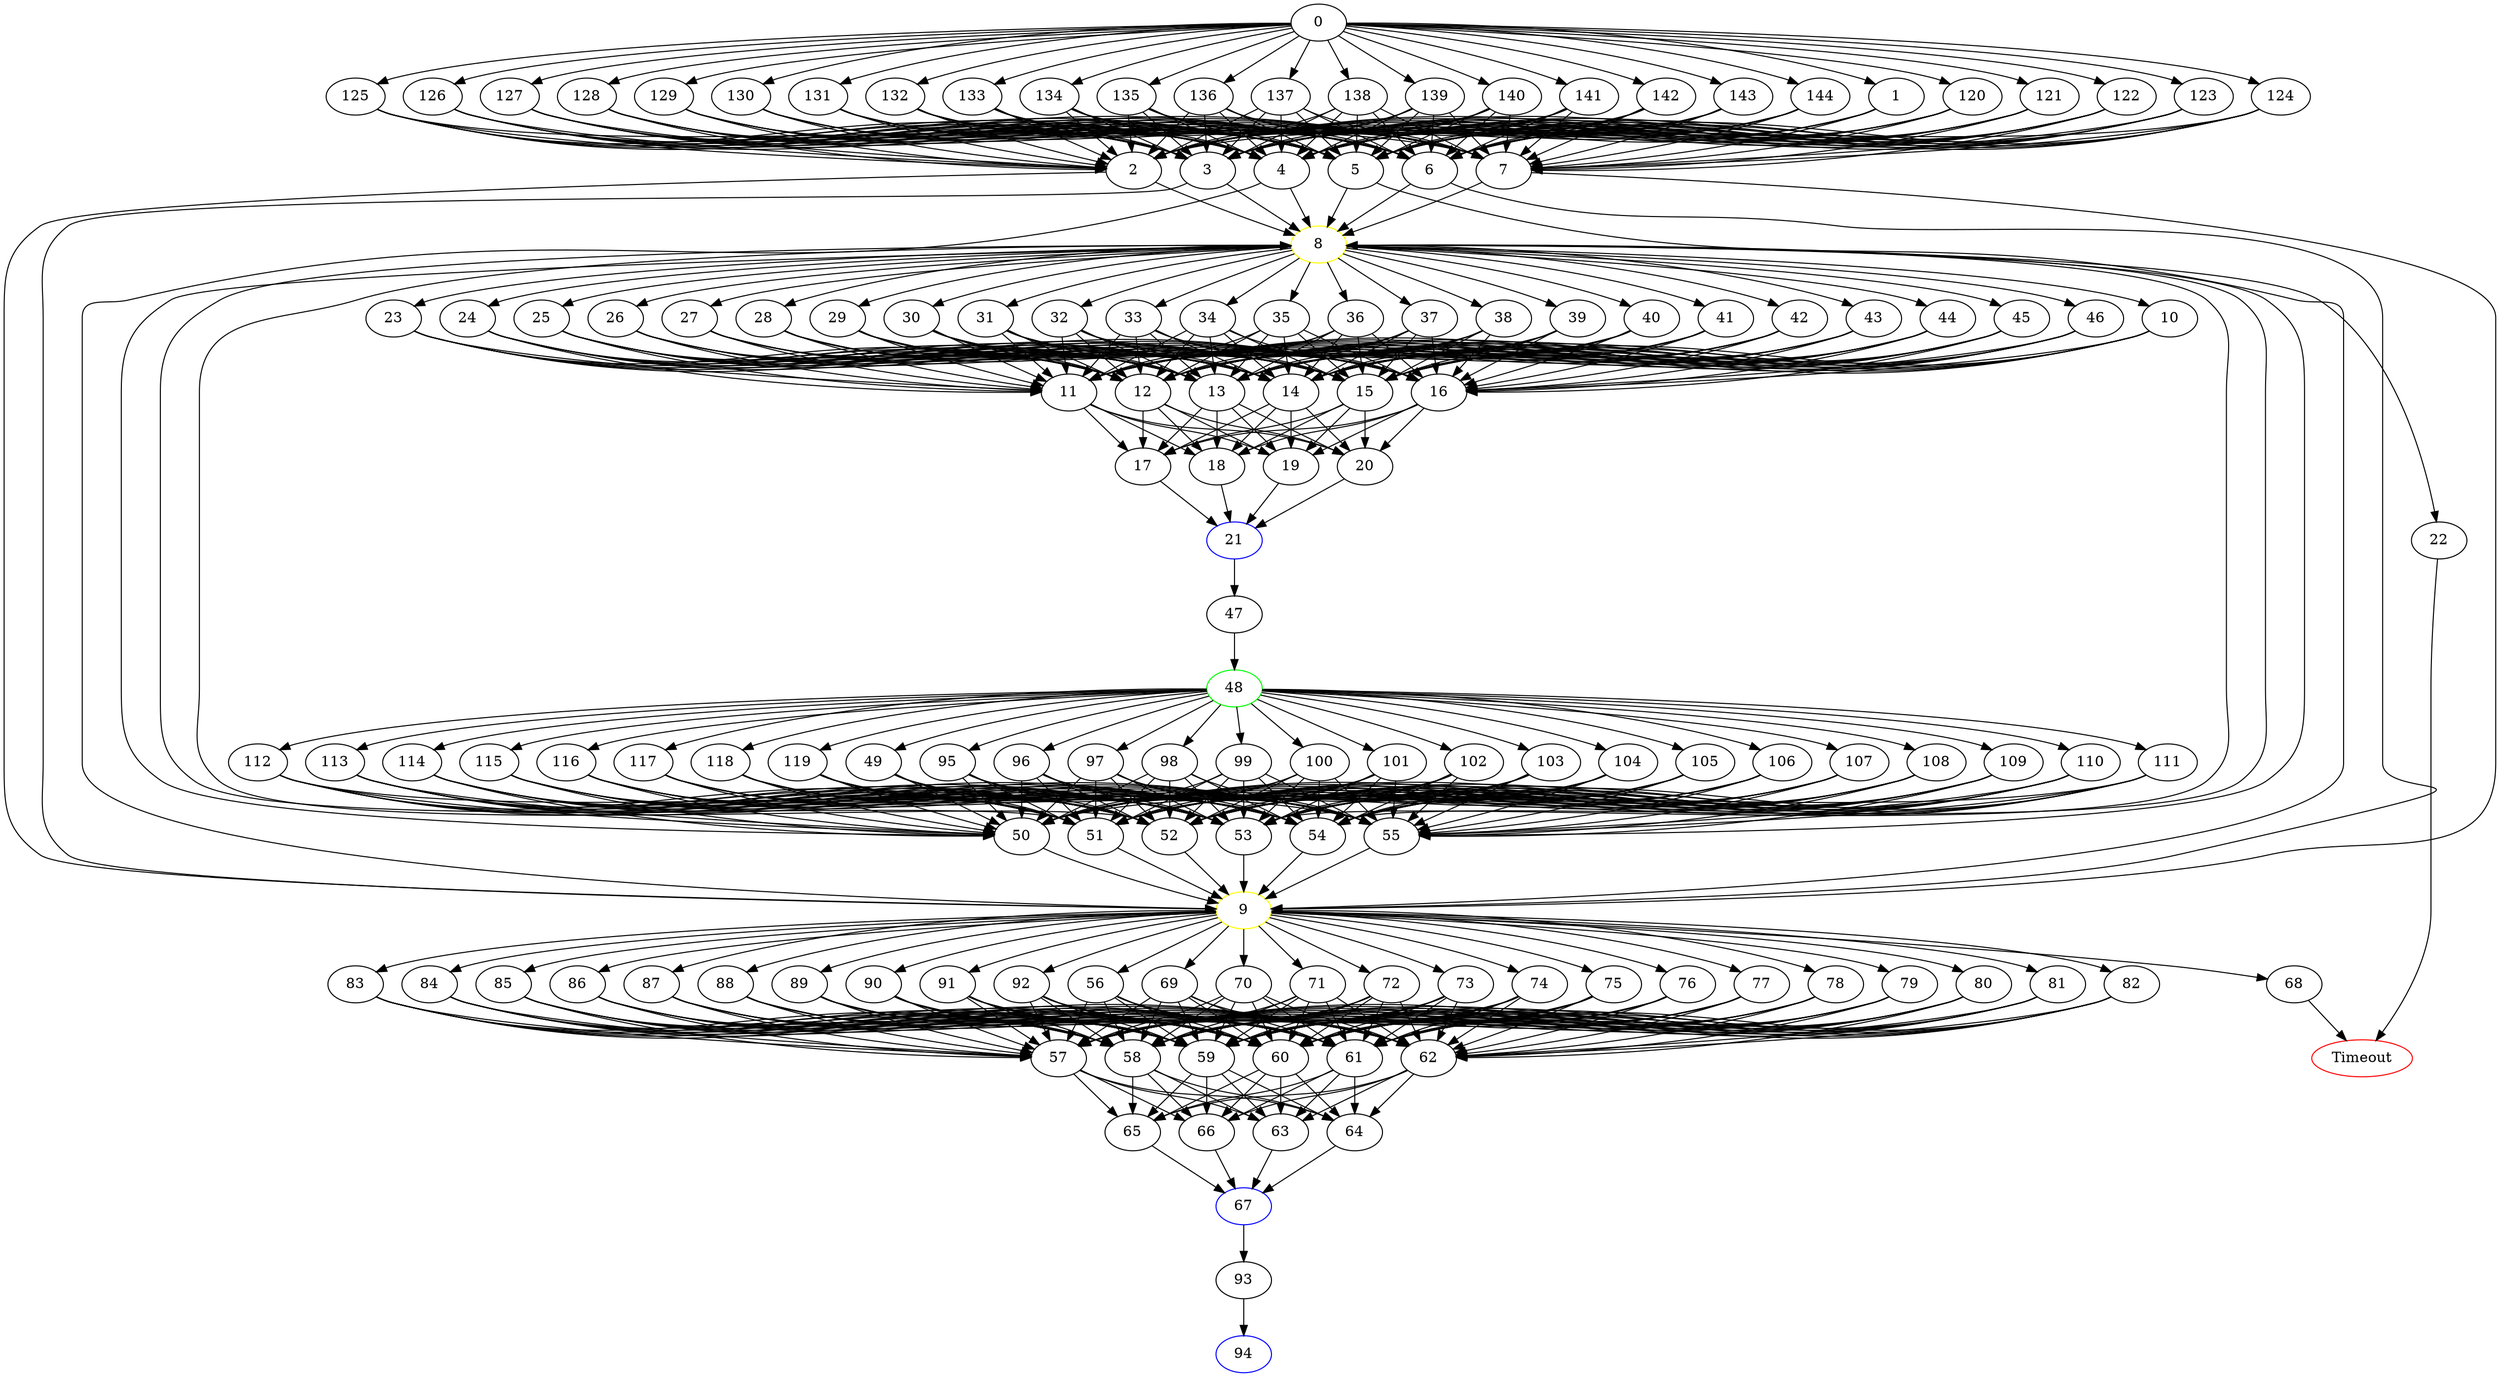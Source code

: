 digraph G {
	0 -> 1;
	0 -> 120;
	0 -> 121;
	0 -> 122;
	0 -> 123;
	0 -> 124;
	0 -> 125;
	0 -> 126;
	0 -> 127;
	0 -> 128;
	0 -> 129;
	0 -> 130;
	0 -> 131;
	0 -> 132;
	0 -> 133;
	0 -> 134;
	0 -> 135;
	0 -> 136;
	0 -> 137;
	0 -> 138;
	0 -> 139;
	0 -> 140;
	0 -> 141;
	0 -> 142;
	0 -> 143;
	0 -> 144;
	1 -> 2;
	1 -> 3;
	1 -> 4;
	1 -> 5;
	1 -> 6;
	1 -> 7;
	2 -> "8";
8 [color=yellow];
	2 -> "9";
9 [color=yellow];
	3 -> "8";
8 [color=yellow];
	3 -> "9";
9 [color=yellow];
	4 -> "8";
8 [color=yellow];
	4 -> "9";
9 [color=yellow];
	5 -> "8";
8 [color=yellow];
	5 -> "9";
9 [color=yellow];
	6 -> "8";
8 [color=yellow];
	6 -> "9";
9 [color=yellow];
	7 -> "8";
8 [color=yellow];
	7 -> "9";
9 [color=yellow];
	8 -> 10;
	8 -> 22;
	8 -> 23;
	8 -> 24;
	8 -> 25;
	8 -> 26;
	8 -> 27;
	8 -> 28;
	8 -> 29;
	8 -> 30;
	8 -> 31;
	8 -> 32;
	8 -> 33;
	8 -> 34;
	8 -> 35;
	8 -> 36;
	8 -> 37;
	8 -> 38;
	8 -> 39;
	8 -> 40;
	8 -> 41;
	8 -> 42;
	8 -> 43;
	8 -> 44;
	8 -> 45;
	8 -> 46;
	9 -> 56;
	9 -> 68;
	9 -> 69;
	9 -> 70;
	9 -> 71;
	9 -> 72;
	9 -> 73;
	9 -> 74;
	9 -> 75;
	9 -> 76;
	9 -> 77;
	9 -> 78;
	9 -> 79;
	9 -> 80;
	9 -> 81;
	9 -> 82;
	9 -> 83;
	9 -> 84;
	9 -> 85;
	9 -> 86;
	9 -> 87;
	9 -> 88;
	9 -> 89;
	9 -> 90;
	9 -> 91;
	9 -> 92;
	10 -> 11;
	10 -> 12;
	10 -> 13;
	10 -> 14;
	10 -> 15;
	10 -> 16;
	11 -> 17;
	11 -> 18;
	11 -> 19;
	11 -> 20;
	12 -> 17;
	12 -> 18;
	12 -> 19;
	12 -> 20;
	13 -> 17;
	13 -> 18;
	13 -> 19;
	13 -> 20;
	14 -> 17;
	14 -> 18;
	14 -> 19;
	14 -> 20;
	15 -> 17;
	15 -> 18;
	15 -> 19;
	15 -> 20;
	16 -> 17;
	16 -> 18;
	16 -> 19;
	16 -> 20;
	17 -> "21";
21 [color=blue];
	18 -> "21";
21 [color=blue];
	19 -> "21";
21 [color=blue];
	20 -> "21";
21 [color=blue];
	21 -> 47;
	22 -> "Timeout";
Timeout [color=red];
	23 -> 11;
	23 -> 12;
	23 -> 13;
	23 -> 14;
	23 -> 15;
	23 -> 16;
	24 -> 11;
	24 -> 12;
	24 -> 13;
	24 -> 14;
	24 -> 15;
	24 -> 16;
	25 -> 11;
	25 -> 12;
	25 -> 13;
	25 -> 14;
	25 -> 15;
	25 -> 16;
	26 -> 11;
	26 -> 12;
	26 -> 13;
	26 -> 14;
	26 -> 15;
	26 -> 16;
	27 -> 11;
	27 -> 12;
	27 -> 13;
	27 -> 14;
	27 -> 15;
	27 -> 16;
	28 -> 11;
	28 -> 12;
	28 -> 13;
	28 -> 14;
	28 -> 15;
	28 -> 16;
	29 -> 11;
	29 -> 12;
	29 -> 13;
	29 -> 14;
	29 -> 15;
	29 -> 16;
	30 -> 11;
	30 -> 12;
	30 -> 13;
	30 -> 14;
	30 -> 15;
	30 -> 16;
	31 -> 11;
	31 -> 12;
	31 -> 13;
	31 -> 14;
	31 -> 15;
	31 -> 16;
	32 -> 11;
	32 -> 12;
	32 -> 13;
	32 -> 14;
	32 -> 15;
	32 -> 16;
	33 -> 11;
	33 -> 12;
	33 -> 13;
	33 -> 14;
	33 -> 15;
	33 -> 16;
	34 -> 11;
	34 -> 12;
	34 -> 13;
	34 -> 14;
	34 -> 15;
	34 -> 16;
	35 -> 11;
	35 -> 12;
	35 -> 13;
	35 -> 14;
	35 -> 15;
	35 -> 16;
	36 -> 11;
	36 -> 12;
	36 -> 13;
	36 -> 14;
	36 -> 15;
	36 -> 16;
	37 -> 11;
	37 -> 12;
	37 -> 13;
	37 -> 14;
	37 -> 15;
	37 -> 16;
	38 -> 11;
	38 -> 12;
	38 -> 13;
	38 -> 14;
	38 -> 15;
	38 -> 16;
	39 -> 11;
	39 -> 12;
	39 -> 13;
	39 -> 14;
	39 -> 15;
	39 -> 16;
	40 -> 11;
	40 -> 12;
	40 -> 13;
	40 -> 14;
	40 -> 15;
	40 -> 16;
	41 -> 11;
	41 -> 12;
	41 -> 13;
	41 -> 14;
	41 -> 15;
	41 -> 16;
	42 -> 11;
	42 -> 12;
	42 -> 13;
	42 -> 14;
	42 -> 15;
	42 -> 16;
	43 -> 11;
	43 -> 12;
	43 -> 13;
	43 -> 14;
	43 -> 15;
	43 -> 16;
	44 -> 11;
	44 -> 12;
	44 -> 13;
	44 -> 14;
	44 -> 15;
	44 -> 16;
	45 -> 11;
	45 -> 12;
	45 -> 13;
	45 -> 14;
	45 -> 15;
	45 -> 16;
	46 -> 11;
	46 -> 12;
	46 -> 13;
	46 -> 14;
	46 -> 15;
	46 -> 16;
	47 -> "48";
48 [color=green];
	48 -> 49;
	48 -> 95;
	48 -> 96;
	48 -> 97;
	48 -> 98;
	48 -> 99;
	48 -> 100;
	48 -> 101;
	48 -> 102;
	48 -> 103;
	48 -> 104;
	48 -> 105;
	48 -> 106;
	48 -> 107;
	48 -> 108;
	48 -> 109;
	48 -> 110;
	48 -> 111;
	48 -> 112;
	48 -> 113;
	48 -> 114;
	48 -> 115;
	48 -> 116;
	48 -> 117;
	48 -> 118;
	48 -> 119;
	49 -> 50;
	49 -> 51;
	49 -> 52;
	49 -> 53;
	49 -> 54;
	49 -> 55;
	50 -> "8";
8 [color=yellow];
	50 -> "9";
9 [color=yellow];
	51 -> "8";
8 [color=yellow];
	51 -> "9";
9 [color=yellow];
	52 -> "8";
8 [color=yellow];
	52 -> "9";
9 [color=yellow];
	53 -> "8";
8 [color=yellow];
	53 -> "9";
9 [color=yellow];
	54 -> "8";
8 [color=yellow];
	54 -> "9";
9 [color=yellow];
	55 -> "8";
8 [color=yellow];
	55 -> "9";
9 [color=yellow];
	56 -> 57;
	56 -> 58;
	56 -> 59;
	56 -> 60;
	56 -> 61;
	56 -> 62;
	57 -> 63;
	57 -> 64;
	57 -> 65;
	57 -> 66;
	58 -> 63;
	58 -> 64;
	58 -> 65;
	58 -> 66;
	59 -> 63;
	59 -> 64;
	59 -> 65;
	59 -> 66;
	60 -> 63;
	60 -> 64;
	60 -> 65;
	60 -> 66;
	61 -> 63;
	61 -> 64;
	61 -> 65;
	61 -> 66;
	62 -> 63;
	62 -> 64;
	62 -> 65;
	62 -> 66;
	63 -> "67";
67 [color=blue];
	64 -> "67";
67 [color=blue];
	65 -> "67";
67 [color=blue];
	66 -> "67";
67 [color=blue];
	67 -> 93;
	68 -> "Timeout";
Timeout [color=red];
	69 -> 57;
	69 -> 58;
	69 -> 59;
	69 -> 60;
	69 -> 61;
	69 -> 62;
	70 -> 57;
	70 -> 58;
	70 -> 59;
	70 -> 60;
	70 -> 61;
	70 -> 62;
	71 -> 57;
	71 -> 58;
	71 -> 59;
	71 -> 60;
	71 -> 61;
	71 -> 62;
	72 -> 57;
	72 -> 58;
	72 -> 59;
	72 -> 60;
	72 -> 61;
	72 -> 62;
	73 -> 57;
	73 -> 58;
	73 -> 59;
	73 -> 60;
	73 -> 61;
	73 -> 62;
	74 -> 57;
	74 -> 58;
	74 -> 59;
	74 -> 60;
	74 -> 61;
	74 -> 62;
	75 -> 57;
	75 -> 58;
	75 -> 59;
	75 -> 60;
	75 -> 61;
	75 -> 62;
	76 -> 57;
	76 -> 58;
	76 -> 59;
	76 -> 60;
	76 -> 61;
	76 -> 62;
	77 -> 57;
	77 -> 58;
	77 -> 59;
	77 -> 60;
	77 -> 61;
	77 -> 62;
	78 -> 57;
	78 -> 58;
	78 -> 59;
	78 -> 60;
	78 -> 61;
	78 -> 62;
	79 -> 57;
	79 -> 58;
	79 -> 59;
	79 -> 60;
	79 -> 61;
	79 -> 62;
	80 -> 57;
	80 -> 58;
	80 -> 59;
	80 -> 60;
	80 -> 61;
	80 -> 62;
	81 -> 57;
	81 -> 58;
	81 -> 59;
	81 -> 60;
	81 -> 61;
	81 -> 62;
	82 -> 57;
	82 -> 58;
	82 -> 59;
	82 -> 60;
	82 -> 61;
	82 -> 62;
	83 -> 57;
	83 -> 58;
	83 -> 59;
	83 -> 60;
	83 -> 61;
	83 -> 62;
	84 -> 57;
	84 -> 58;
	84 -> 59;
	84 -> 60;
	84 -> 61;
	84 -> 62;
	85 -> 57;
	85 -> 58;
	85 -> 59;
	85 -> 60;
	85 -> 61;
	85 -> 62;
	86 -> 57;
	86 -> 58;
	86 -> 59;
	86 -> 60;
	86 -> 61;
	86 -> 62;
	87 -> 57;
	87 -> 58;
	87 -> 59;
	87 -> 60;
	87 -> 61;
	87 -> 62;
	88 -> 57;
	88 -> 58;
	88 -> 59;
	88 -> 60;
	88 -> 61;
	88 -> 62;
	89 -> 57;
	89 -> 58;
	89 -> 59;
	89 -> 60;
	89 -> 61;
	89 -> 62;
	90 -> 57;
	90 -> 58;
	90 -> 59;
	90 -> 60;
	90 -> 61;
	90 -> 62;
	91 -> 57;
	91 -> 58;
	91 -> 59;
	91 -> 60;
	91 -> 61;
	91 -> 62;
	92 -> 57;
	92 -> 58;
	92 -> 59;
	92 -> 60;
	92 -> 61;
	92 -> 62;
	93 -> "94";
94 [color=blue];
	95 -> 50;
	95 -> 51;
	95 -> 52;
	95 -> 53;
	95 -> 54;
	95 -> 55;
	96 -> 50;
	96 -> 51;
	96 -> 52;
	96 -> 53;
	96 -> 54;
	96 -> 55;
	97 -> 50;
	97 -> 51;
	97 -> 52;
	97 -> 53;
	97 -> 54;
	97 -> 55;
	98 -> 50;
	98 -> 51;
	98 -> 52;
	98 -> 53;
	98 -> 54;
	98 -> 55;
	99 -> 50;
	99 -> 51;
	99 -> 52;
	99 -> 53;
	99 -> 54;
	99 -> 55;
	100 -> 50;
	100 -> 51;
	100 -> 52;
	100 -> 53;
	100 -> 54;
	100 -> 55;
	101 -> 50;
	101 -> 51;
	101 -> 52;
	101 -> 53;
	101 -> 54;
	101 -> 55;
	102 -> 50;
	102 -> 51;
	102 -> 52;
	102 -> 53;
	102 -> 54;
	102 -> 55;
	103 -> 50;
	103 -> 51;
	103 -> 52;
	103 -> 53;
	103 -> 54;
	103 -> 55;
	104 -> 50;
	104 -> 51;
	104 -> 52;
	104 -> 53;
	104 -> 54;
	104 -> 55;
	105 -> 50;
	105 -> 51;
	105 -> 52;
	105 -> 53;
	105 -> 54;
	105 -> 55;
	106 -> 50;
	106 -> 51;
	106 -> 52;
	106 -> 53;
	106 -> 54;
	106 -> 55;
	107 -> 50;
	107 -> 51;
	107 -> 52;
	107 -> 53;
	107 -> 54;
	107 -> 55;
	108 -> 50;
	108 -> 51;
	108 -> 52;
	108 -> 53;
	108 -> 54;
	108 -> 55;
	109 -> 50;
	109 -> 51;
	109 -> 52;
	109 -> 53;
	109 -> 54;
	109 -> 55;
	110 -> 50;
	110 -> 51;
	110 -> 52;
	110 -> 53;
	110 -> 54;
	110 -> 55;
	111 -> 50;
	111 -> 51;
	111 -> 52;
	111 -> 53;
	111 -> 54;
	111 -> 55;
	112 -> 50;
	112 -> 51;
	112 -> 52;
	112 -> 53;
	112 -> 54;
	112 -> 55;
	113 -> 50;
	113 -> 51;
	113 -> 52;
	113 -> 53;
	113 -> 54;
	113 -> 55;
	114 -> 50;
	114 -> 51;
	114 -> 52;
	114 -> 53;
	114 -> 54;
	114 -> 55;
	115 -> 50;
	115 -> 51;
	115 -> 52;
	115 -> 53;
	115 -> 54;
	115 -> 55;
	116 -> 50;
	116 -> 51;
	116 -> 52;
	116 -> 53;
	116 -> 54;
	116 -> 55;
	117 -> 50;
	117 -> 51;
	117 -> 52;
	117 -> 53;
	117 -> 54;
	117 -> 55;
	118 -> 50;
	118 -> 51;
	118 -> 52;
	118 -> 53;
	118 -> 54;
	118 -> 55;
	119 -> 50;
	119 -> 51;
	119 -> 52;
	119 -> 53;
	119 -> 54;
	119 -> 55;
	120 -> 2;
	120 -> 3;
	120 -> 4;
	120 -> 5;
	120 -> 6;
	120 -> 7;
	121 -> 2;
	121 -> 3;
	121 -> 4;
	121 -> 5;
	121 -> 6;
	121 -> 7;
	122 -> 2;
	122 -> 3;
	122 -> 4;
	122 -> 5;
	122 -> 6;
	122 -> 7;
	123 -> 2;
	123 -> 3;
	123 -> 4;
	123 -> 5;
	123 -> 6;
	123 -> 7;
	124 -> 2;
	124 -> 3;
	124 -> 4;
	124 -> 5;
	124 -> 6;
	124 -> 7;
	125 -> 2;
	125 -> 3;
	125 -> 4;
	125 -> 5;
	125 -> 6;
	125 -> 7;
	126 -> 2;
	126 -> 3;
	126 -> 4;
	126 -> 5;
	126 -> 6;
	126 -> 7;
	127 -> 2;
	127 -> 3;
	127 -> 4;
	127 -> 5;
	127 -> 6;
	127 -> 7;
	128 -> 2;
	128 -> 3;
	128 -> 4;
	128 -> 5;
	128 -> 6;
	128 -> 7;
	129 -> 2;
	129 -> 3;
	129 -> 4;
	129 -> 5;
	129 -> 6;
	129 -> 7;
	130 -> 2;
	130 -> 3;
	130 -> 4;
	130 -> 5;
	130 -> 6;
	130 -> 7;
	131 -> 2;
	131 -> 3;
	131 -> 4;
	131 -> 5;
	131 -> 6;
	131 -> 7;
	132 -> 2;
	132 -> 3;
	132 -> 4;
	132 -> 5;
	132 -> 6;
	132 -> 7;
	133 -> 2;
	133 -> 3;
	133 -> 4;
	133 -> 5;
	133 -> 6;
	133 -> 7;
	134 -> 2;
	134 -> 3;
	134 -> 4;
	134 -> 5;
	134 -> 6;
	134 -> 7;
	135 -> 2;
	135 -> 3;
	135 -> 4;
	135 -> 5;
	135 -> 6;
	135 -> 7;
	136 -> 2;
	136 -> 3;
	136 -> 4;
	136 -> 5;
	136 -> 6;
	136 -> 7;
	137 -> 2;
	137 -> 3;
	137 -> 4;
	137 -> 5;
	137 -> 6;
	137 -> 7;
	138 -> 2;
	138 -> 3;
	138 -> 4;
	138 -> 5;
	138 -> 6;
	138 -> 7;
	139 -> 2;
	139 -> 3;
	139 -> 4;
	139 -> 5;
	139 -> 6;
	139 -> 7;
	140 -> 2;
	140 -> 3;
	140 -> 4;
	140 -> 5;
	140 -> 6;
	140 -> 7;
	141 -> 2;
	141 -> 3;
	141 -> 4;
	141 -> 5;
	141 -> 6;
	141 -> 7;
	142 -> 2;
	142 -> 3;
	142 -> 4;
	142 -> 5;
	142 -> 6;
	142 -> 7;
	143 -> 2;
	143 -> 3;
	143 -> 4;
	143 -> 5;
	143 -> 6;
	143 -> 7;
	144 -> 2;
	144 -> 3;
	144 -> 4;
	144 -> 5;
	144 -> 6;
	144 -> 7;
}